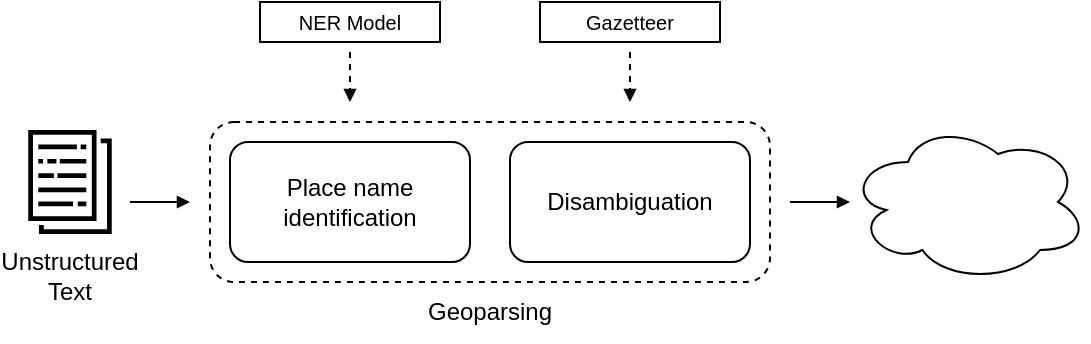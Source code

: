<mxfile version="21.7.1" type="device">
  <diagram id="B3CHmN7edVssEqGOJgf8" name="Page-1">
    <mxGraphModel dx="631" dy="1496" grid="1" gridSize="10" guides="1" tooltips="1" connect="1" arrows="1" fold="1" page="0" pageScale="1" pageWidth="850" pageHeight="1100" math="0" shadow="0">
      <root>
        <mxCell id="0" />
        <mxCell id="1" parent="0" />
        <mxCell id="J6MpH6SQyc20g8hNUvU7-11" value="" style="ellipse;shape=cloud;whiteSpace=wrap;html=1;" parent="1" vertex="1">
          <mxGeometry x="479" y="30" width="120" height="80" as="geometry" />
        </mxCell>
        <mxCell id="J-3Tz7T3mcFdNNFz9trh-12" style="edgeStyle=orthogonalEdgeStyle;rounded=0;sketch=0;jumpStyle=line;jumpSize=6;orthogonalLoop=1;jettySize=auto;html=1;shadow=0;fontFamily=Helvetica;fontSize=8;endArrow=block;endFill=1;startSize=6;endSize=4;sourcePerimeterSpacing=5;targetPerimeterSpacing=0;strokeWidth=1;fillColor=#000000;" parent="1" source="J-3Tz7T3mcFdNNFz9trh-13" edge="1">
          <mxGeometry relative="1" as="geometry">
            <mxPoint x="480" y="70" as="targetPoint" />
          </mxGeometry>
        </mxCell>
        <mxCell id="J-3Tz7T3mcFdNNFz9trh-13" value="" style="rounded=1;whiteSpace=wrap;html=1;fontFamily=Helvetica;perimeterSpacing=5;dashed=1;" parent="1" vertex="1">
          <mxGeometry x="160" y="30" width="280" height="80" as="geometry" />
        </mxCell>
        <mxCell id="J-3Tz7T3mcFdNNFz9trh-14" value="Unstructured Text" style="text;html=1;strokeColor=none;fillColor=none;align=center;verticalAlign=middle;whiteSpace=wrap;rounded=0;" parent="1" vertex="1">
          <mxGeometry x="60" y="92" width="60" height="30" as="geometry" />
        </mxCell>
        <mxCell id="J-3Tz7T3mcFdNNFz9trh-15" value="&lt;div&gt;Place name identification&lt;/div&gt;" style="rounded=1;whiteSpace=wrap;html=1;fontFamily=Helvetica;" parent="1" vertex="1">
          <mxGeometry x="170" y="40" width="120" height="60" as="geometry" />
        </mxCell>
        <mxCell id="J-3Tz7T3mcFdNNFz9trh-16" value="Disambiguation" style="rounded=1;whiteSpace=wrap;html=1;fontFamily=Helvetica;" parent="1" vertex="1">
          <mxGeometry x="310" y="40" width="120" height="60" as="geometry" />
        </mxCell>
        <mxCell id="J-3Tz7T3mcFdNNFz9trh-17" style="edgeStyle=orthogonalEdgeStyle;rounded=0;orthogonalLoop=1;jettySize=auto;html=1;fontFamily=Helvetica;targetPerimeterSpacing=0;sketch=0;shadow=0;fillColor=#000000;strokeWidth=1;sourcePerimeterSpacing=5;endArrow=block;endFill=1;endSize=4;startSize=6;jumpStyle=line;jumpSize=6;" parent="1" edge="1">
          <mxGeometry relative="1" as="geometry">
            <mxPoint x="120" y="70" as="sourcePoint" />
            <mxPoint x="150" y="70" as="targetPoint" />
            <Array as="points">
              <mxPoint x="120" y="70" />
              <mxPoint x="120" y="70" />
            </Array>
          </mxGeometry>
        </mxCell>
        <mxCell id="J-3Tz7T3mcFdNNFz9trh-18" value="" style="sketch=0;outlineConnect=0;fontColor=#232F3E;gradientColor=none;fillColor=#000000;strokeColor=none;dashed=0;verticalLabelPosition=bottom;verticalAlign=top;align=center;html=1;fontSize=12;fontStyle=0;aspect=fixed;pointerEvents=1;shape=mxgraph.aws4.data_set;rounded=1;fontFamily=Helvetica;" parent="1" vertex="1">
          <mxGeometry x="69" y="34" width="42" height="52" as="geometry" />
        </mxCell>
        <mxCell id="J-3Tz7T3mcFdNNFz9trh-19" value="Geoparsing" style="text;html=1;strokeColor=none;fillColor=none;align=center;verticalAlign=middle;whiteSpace=wrap;rounded=0;fontFamily=Helvetica;" parent="1" vertex="1">
          <mxGeometry x="270" y="110" width="60" height="30" as="geometry" />
        </mxCell>
        <mxCell id="-irMWZ7jGF5JL1QjNR2Z-84" style="edgeStyle=orthogonalEdgeStyle;shape=connector;rounded=0;sketch=0;jumpStyle=line;jumpSize=6;orthogonalLoop=1;jettySize=auto;html=1;shadow=0;labelBackgroundColor=default;strokeColor=default;strokeWidth=1;fontFamily=Helvetica;fontSize=11;fontColor=default;endArrow=block;endFill=1;startSize=6;endSize=4;sourcePerimeterSpacing=5;targetPerimeterSpacing=0;fillColor=#000000;dashed=1;" parent="1" source="-irMWZ7jGF5JL1QjNR2Z-81" edge="1">
          <mxGeometry relative="1" as="geometry">
            <mxPoint x="370" y="20" as="targetPoint" />
          </mxGeometry>
        </mxCell>
        <mxCell id="-irMWZ7jGF5JL1QjNR2Z-81" value="&lt;div style=&quot;font-size: 10px;&quot; align=&quot;center&quot;&gt;&lt;font style=&quot;font-size: 10px;&quot;&gt;Gazetteer&lt;/font&gt;&lt;/div&gt;" style="html=1;whiteSpace=wrap;align=center;" parent="1" vertex="1">
          <mxGeometry x="325" y="-30" width="90" height="20" as="geometry" />
        </mxCell>
        <mxCell id="-irMWZ7jGF5JL1QjNR2Z-85" style="edgeStyle=orthogonalEdgeStyle;shape=connector;rounded=0;sketch=0;jumpStyle=line;jumpSize=6;orthogonalLoop=1;jettySize=auto;html=1;shadow=0;labelBackgroundColor=default;strokeColor=default;strokeWidth=1;fontFamily=Helvetica;fontSize=11;fontColor=default;endArrow=block;endFill=1;startSize=6;endSize=4;sourcePerimeterSpacing=5;targetPerimeterSpacing=0;fillColor=#000000;dashed=1;" parent="1" source="-irMWZ7jGF5JL1QjNR2Z-86" edge="1">
          <mxGeometry relative="1" as="geometry">
            <mxPoint x="230" y="20" as="targetPoint" />
          </mxGeometry>
        </mxCell>
        <mxCell id="-irMWZ7jGF5JL1QjNR2Z-86" value="&lt;font style=&quot;font-size: 10px;&quot;&gt;NER Model&lt;/font&gt;" style="html=1;whiteSpace=wrap;align=center;" parent="1" vertex="1">
          <mxGeometry x="185" y="-30" width="90" height="20" as="geometry" />
        </mxCell>
        <mxCell id="J6MpH6SQyc20g8hNUvU7-7" value="" style="shape=image;html=1;verticalAlign=top;verticalLabelPosition=bottom;labelBackgroundColor=#ffffff;imageAspect=0;aspect=fixed;image=https://cdn0.iconfinder.com/data/icons/phosphor-fill-vol-3/256/map-pin-fill-128.png" parent="1" vertex="1">
          <mxGeometry x="558" y="51" width="18" height="18" as="geometry" />
        </mxCell>
        <mxCell id="J6MpH6SQyc20g8hNUvU7-8" value="" style="shape=image;html=1;verticalAlign=top;verticalLabelPosition=bottom;labelBackgroundColor=#ffffff;imageAspect=0;aspect=fixed;image=https://cdn0.iconfinder.com/data/icons/phosphor-fill-vol-3/256/map-pin-fill-128.png" parent="1" vertex="1">
          <mxGeometry x="522" y="64" width="18" height="18" as="geometry" />
        </mxCell>
        <mxCell id="J6MpH6SQyc20g8hNUvU7-9" value="" style="shape=image;html=1;verticalAlign=top;verticalLabelPosition=bottom;labelBackgroundColor=#ffffff;imageAspect=0;aspect=fixed;image=https://cdn0.iconfinder.com/data/icons/phosphor-fill-vol-3/256/map-pin-fill-128.png" parent="1" vertex="1">
          <mxGeometry x="550" y="82" width="18" height="18" as="geometry" />
        </mxCell>
        <mxCell id="J6MpH6SQyc20g8hNUvU7-10" value="" style="shape=image;html=1;verticalAlign=top;verticalLabelPosition=bottom;labelBackgroundColor=#ffffff;imageAspect=0;aspect=fixed;image=https://cdn0.iconfinder.com/data/icons/phosphor-fill-vol-3/256/map-pin-fill-128.png" parent="1" vertex="1">
          <mxGeometry x="520" y="40" width="18" height="18" as="geometry" />
        </mxCell>
      </root>
    </mxGraphModel>
  </diagram>
</mxfile>
